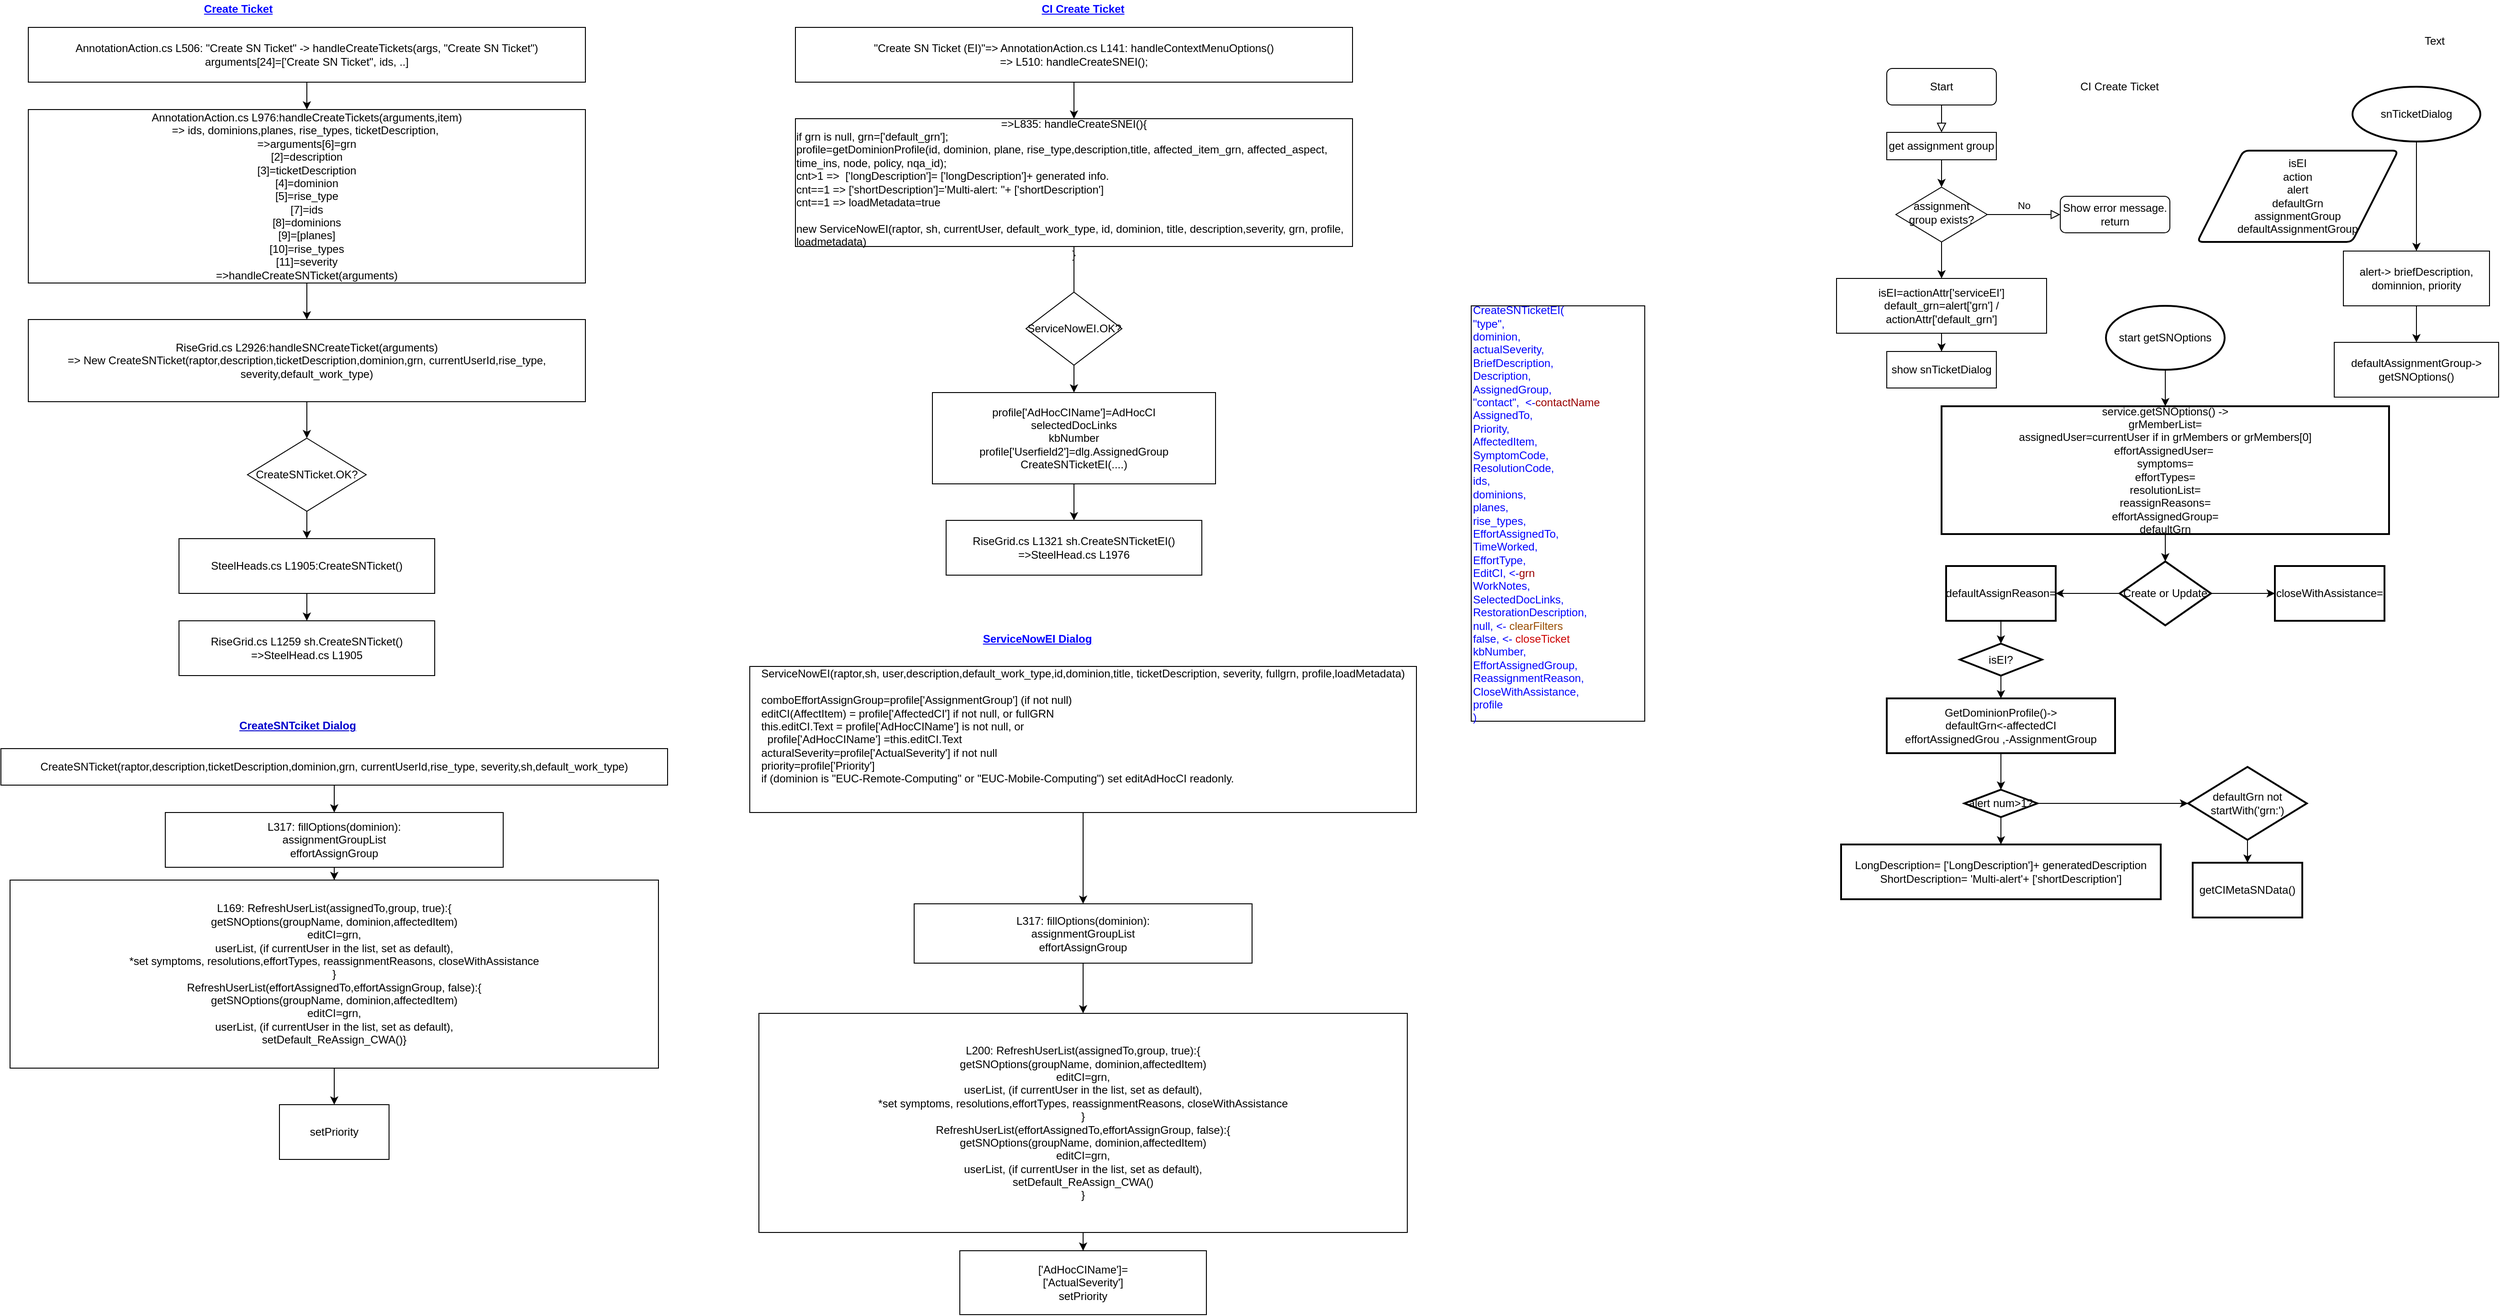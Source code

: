 <mxfile version="14.8.1" type="github">
  <diagram id="C5RBs43oDa-KdzZeNtuy" name="Page-1">
    <mxGraphModel dx="1422" dy="3108" grid="1" gridSize="10" guides="1" tooltips="1" connect="1" arrows="1" fold="1" page="1" pageScale="1" pageWidth="3300" pageHeight="2339" math="0" shadow="0">
      <root>
        <mxCell id="WIyWlLk6GJQsqaUBKTNV-0" />
        <mxCell id="WIyWlLk6GJQsqaUBKTNV-1" parent="WIyWlLk6GJQsqaUBKTNV-0" />
        <mxCell id="WIyWlLk6GJQsqaUBKTNV-2" value="" style="rounded=0;html=1;jettySize=auto;orthogonalLoop=1;fontSize=11;endArrow=block;endFill=0;endSize=8;strokeWidth=1;shadow=0;labelBackgroundColor=none;edgeStyle=orthogonalEdgeStyle;" parent="WIyWlLk6GJQsqaUBKTNV-1" source="WIyWlLk6GJQsqaUBKTNV-3" target="oyRmbotWn4kBTh1wDEj8-0" edge="1">
          <mxGeometry relative="1" as="geometry" />
        </mxCell>
        <mxCell id="WIyWlLk6GJQsqaUBKTNV-3" value="Start" style="rounded=1;whiteSpace=wrap;html=1;fontSize=12;glass=0;strokeWidth=1;shadow=0;" parent="WIyWlLk6GJQsqaUBKTNV-1" vertex="1">
          <mxGeometry x="2095" y="-2255" width="120" height="40" as="geometry" />
        </mxCell>
        <mxCell id="WIyWlLk6GJQsqaUBKTNV-5" value="No" style="edgeStyle=orthogonalEdgeStyle;rounded=0;html=1;jettySize=auto;orthogonalLoop=1;fontSize=11;endArrow=block;endFill=0;endSize=8;strokeWidth=1;shadow=0;labelBackgroundColor=none;" parent="WIyWlLk6GJQsqaUBKTNV-1" source="WIyWlLk6GJQsqaUBKTNV-6" target="WIyWlLk6GJQsqaUBKTNV-7" edge="1">
          <mxGeometry y="10" relative="1" as="geometry">
            <mxPoint as="offset" />
          </mxGeometry>
        </mxCell>
        <mxCell id="oyRmbotWn4kBTh1wDEj8-11" value="" style="edgeStyle=orthogonalEdgeStyle;rounded=0;orthogonalLoop=1;jettySize=auto;html=1;" parent="WIyWlLk6GJQsqaUBKTNV-1" source="WIyWlLk6GJQsqaUBKTNV-6" target="oyRmbotWn4kBTh1wDEj8-9" edge="1">
          <mxGeometry relative="1" as="geometry" />
        </mxCell>
        <mxCell id="WIyWlLk6GJQsqaUBKTNV-6" value="assignment group exists?" style="rhombus;whiteSpace=wrap;html=1;shadow=0;fontFamily=Helvetica;fontSize=12;align=center;strokeWidth=1;spacing=6;spacingTop=-4;" parent="WIyWlLk6GJQsqaUBKTNV-1" vertex="1">
          <mxGeometry x="2105" y="-2125" width="100" height="60" as="geometry" />
        </mxCell>
        <mxCell id="WIyWlLk6GJQsqaUBKTNV-7" value="Show error message.&lt;br&gt;return" style="rounded=1;whiteSpace=wrap;html=1;fontSize=12;glass=0;strokeWidth=1;shadow=0;" parent="WIyWlLk6GJQsqaUBKTNV-1" vertex="1">
          <mxGeometry x="2285" y="-2115" width="120" height="40" as="geometry" />
        </mxCell>
        <mxCell id="oyRmbotWn4kBTh1wDEj8-3" style="edgeStyle=orthogonalEdgeStyle;rounded=0;orthogonalLoop=1;jettySize=auto;html=1;exitX=0.5;exitY=1;exitDx=0;exitDy=0;" parent="WIyWlLk6GJQsqaUBKTNV-1" source="oyRmbotWn4kBTh1wDEj8-0" target="WIyWlLk6GJQsqaUBKTNV-6" edge="1">
          <mxGeometry relative="1" as="geometry" />
        </mxCell>
        <mxCell id="oyRmbotWn4kBTh1wDEj8-0" value="get assignment group" style="rounded=0;whiteSpace=wrap;html=1;" parent="WIyWlLk6GJQsqaUBKTNV-1" vertex="1">
          <mxGeometry x="2095" y="-2185" width="120" height="30" as="geometry" />
        </mxCell>
        <mxCell id="oyRmbotWn4kBTh1wDEj8-13" value="" style="edgeStyle=orthogonalEdgeStyle;rounded=0;orthogonalLoop=1;jettySize=auto;html=1;" parent="WIyWlLk6GJQsqaUBKTNV-1" source="oyRmbotWn4kBTh1wDEj8-9" target="oyRmbotWn4kBTh1wDEj8-12" edge="1">
          <mxGeometry relative="1" as="geometry" />
        </mxCell>
        <mxCell id="oyRmbotWn4kBTh1wDEj8-9" value="isEI=actionAttr[&#39;serviceEI&#39;]&lt;br&gt;default_grn=alert[&#39;grn&#39;] / actionAttr[&#39;default_grn&#39;]" style="rounded=0;whiteSpace=wrap;html=1;" parent="WIyWlLk6GJQsqaUBKTNV-1" vertex="1">
          <mxGeometry x="2040" y="-2025" width="230" height="60" as="geometry" />
        </mxCell>
        <mxCell id="oyRmbotWn4kBTh1wDEj8-12" value="show snTicketDialog" style="rounded=0;whiteSpace=wrap;html=1;" parent="WIyWlLk6GJQsqaUBKTNV-1" vertex="1">
          <mxGeometry x="2095" y="-1945" width="120" height="40" as="geometry" />
        </mxCell>
        <mxCell id="oyRmbotWn4kBTh1wDEj8-14" value="snTicketDialog" style="strokeWidth=2;html=1;shape=mxgraph.flowchart.start_1;whiteSpace=wrap;" parent="WIyWlLk6GJQsqaUBKTNV-1" vertex="1">
          <mxGeometry x="2605" y="-2235" width="140" height="60" as="geometry" />
        </mxCell>
        <mxCell id="oyRmbotWn4kBTh1wDEj8-15" value="&lt;span&gt;isEI&lt;/span&gt;&lt;br&gt;&lt;span&gt;action&lt;/span&gt;&lt;br&gt;&lt;span&gt;alert&lt;/span&gt;&lt;br&gt;&lt;span&gt;defaultGrn&lt;/span&gt;&lt;br&gt;&lt;span&gt;assignmentGroup&lt;/span&gt;&lt;br&gt;&lt;span&gt;defaultAssignmentGroup&lt;/span&gt;" style="shape=parallelogram;html=1;strokeWidth=2;perimeter=parallelogramPerimeter;whiteSpace=wrap;rounded=1;arcSize=12;size=0.23;" parent="WIyWlLk6GJQsqaUBKTNV-1" vertex="1">
          <mxGeometry x="2435" y="-2165" width="220" height="100" as="geometry" />
        </mxCell>
        <mxCell id="oyRmbotWn4kBTh1wDEj8-20" value="" style="edgeStyle=orthogonalEdgeStyle;rounded=0;orthogonalLoop=1;jettySize=auto;html=1;" parent="WIyWlLk6GJQsqaUBKTNV-1" source="oyRmbotWn4kBTh1wDEj8-17" target="oyRmbotWn4kBTh1wDEj8-19" edge="1">
          <mxGeometry relative="1" as="geometry" />
        </mxCell>
        <mxCell id="oyRmbotWn4kBTh1wDEj8-17" value="alert-&amp;gt; briefDescription, dominnion, priority" style="rounded=0;whiteSpace=wrap;html=1;" parent="WIyWlLk6GJQsqaUBKTNV-1" vertex="1">
          <mxGeometry x="2595" y="-2055" width="160" height="60" as="geometry" />
        </mxCell>
        <mxCell id="oyRmbotWn4kBTh1wDEj8-18" value="" style="endArrow=classic;html=1;entryX=0.5;entryY=0;entryDx=0;entryDy=0;" parent="WIyWlLk6GJQsqaUBKTNV-1" source="oyRmbotWn4kBTh1wDEj8-14" target="oyRmbotWn4kBTh1wDEj8-17" edge="1">
          <mxGeometry width="50" height="50" relative="1" as="geometry">
            <mxPoint x="2665" y="-2145" as="sourcePoint" />
            <mxPoint x="2715" y="-2195" as="targetPoint" />
          </mxGeometry>
        </mxCell>
        <mxCell id="oyRmbotWn4kBTh1wDEj8-19" value="defaultAssignmentGroup-&amp;gt;&lt;br&gt;getSNOptions()" style="rounded=0;whiteSpace=wrap;html=1;" parent="WIyWlLk6GJQsqaUBKTNV-1" vertex="1">
          <mxGeometry x="2585" y="-1955" width="180" height="60" as="geometry" />
        </mxCell>
        <mxCell id="oyRmbotWn4kBTh1wDEj8-23" value="" style="edgeStyle=orthogonalEdgeStyle;rounded=0;orthogonalLoop=1;jettySize=auto;html=1;" parent="WIyWlLk6GJQsqaUBKTNV-1" source="oyRmbotWn4kBTh1wDEj8-21" target="oyRmbotWn4kBTh1wDEj8-22" edge="1">
          <mxGeometry relative="1" as="geometry" />
        </mxCell>
        <mxCell id="oyRmbotWn4kBTh1wDEj8-21" value="start getSNOptions" style="strokeWidth=2;html=1;shape=mxgraph.flowchart.start_1;whiteSpace=wrap;" parent="WIyWlLk6GJQsqaUBKTNV-1" vertex="1">
          <mxGeometry x="2335" y="-1995" width="130" height="70" as="geometry" />
        </mxCell>
        <mxCell id="oyRmbotWn4kBTh1wDEj8-28" value="" style="edgeStyle=orthogonalEdgeStyle;rounded=0;orthogonalLoop=1;jettySize=auto;html=1;" parent="WIyWlLk6GJQsqaUBKTNV-1" source="oyRmbotWn4kBTh1wDEj8-22" target="oyRmbotWn4kBTh1wDEj8-26" edge="1">
          <mxGeometry relative="1" as="geometry" />
        </mxCell>
        <mxCell id="oyRmbotWn4kBTh1wDEj8-22" value="service.getSNOptions() -&amp;gt;&lt;br&gt;grMemberList=&lt;br&gt;assignedUser=currentUser if in grMembers or grMembers[0]&lt;br&gt;effortAssignedUser=&amp;nbsp;&lt;br&gt;symptoms=&lt;br&gt;effortTypes=&lt;br&gt;resolutionList=&lt;br&gt;reassignReasons=&lt;br&gt;effortAssignedGroup=&lt;br&gt;defaultGrn" style="whiteSpace=wrap;html=1;strokeWidth=2;" parent="WIyWlLk6GJQsqaUBKTNV-1" vertex="1">
          <mxGeometry x="2155" y="-1885" width="490" height="140" as="geometry" />
        </mxCell>
        <mxCell id="oyRmbotWn4kBTh1wDEj8-30" value="" style="edgeStyle=orthogonalEdgeStyle;rounded=0;orthogonalLoop=1;jettySize=auto;html=1;" parent="WIyWlLk6GJQsqaUBKTNV-1" source="oyRmbotWn4kBTh1wDEj8-26" target="oyRmbotWn4kBTh1wDEj8-29" edge="1">
          <mxGeometry relative="1" as="geometry" />
        </mxCell>
        <mxCell id="oyRmbotWn4kBTh1wDEj8-32" value="" style="edgeStyle=orthogonalEdgeStyle;rounded=0;orthogonalLoop=1;jettySize=auto;html=1;" parent="WIyWlLk6GJQsqaUBKTNV-1" source="oyRmbotWn4kBTh1wDEj8-26" target="oyRmbotWn4kBTh1wDEj8-31" edge="1">
          <mxGeometry relative="1" as="geometry" />
        </mxCell>
        <mxCell id="oyRmbotWn4kBTh1wDEj8-26" value="Create or Update" style="strokeWidth=2;html=1;shape=mxgraph.flowchart.decision;whiteSpace=wrap;" parent="WIyWlLk6GJQsqaUBKTNV-1" vertex="1">
          <mxGeometry x="2350" y="-1715" width="100" height="70" as="geometry" />
        </mxCell>
        <mxCell id="oyRmbotWn4kBTh1wDEj8-34" value="" style="edgeStyle=orthogonalEdgeStyle;rounded=0;orthogonalLoop=1;jettySize=auto;html=1;" parent="WIyWlLk6GJQsqaUBKTNV-1" source="oyRmbotWn4kBTh1wDEj8-29" target="oyRmbotWn4kBTh1wDEj8-33" edge="1">
          <mxGeometry relative="1" as="geometry" />
        </mxCell>
        <mxCell id="oyRmbotWn4kBTh1wDEj8-29" value="defaultAssignReason=" style="whiteSpace=wrap;html=1;strokeWidth=2;" parent="WIyWlLk6GJQsqaUBKTNV-1" vertex="1">
          <mxGeometry x="2160" y="-1710" width="120" height="60" as="geometry" />
        </mxCell>
        <mxCell id="oyRmbotWn4kBTh1wDEj8-31" value="closeWithAssistance=" style="whiteSpace=wrap;html=1;strokeWidth=2;" parent="WIyWlLk6GJQsqaUBKTNV-1" vertex="1">
          <mxGeometry x="2520" y="-1710" width="120" height="60" as="geometry" />
        </mxCell>
        <mxCell id="oyRmbotWn4kBTh1wDEj8-36" value="" style="edgeStyle=orthogonalEdgeStyle;rounded=0;orthogonalLoop=1;jettySize=auto;html=1;" parent="WIyWlLk6GJQsqaUBKTNV-1" source="oyRmbotWn4kBTh1wDEj8-33" target="oyRmbotWn4kBTh1wDEj8-35" edge="1">
          <mxGeometry relative="1" as="geometry" />
        </mxCell>
        <mxCell id="oyRmbotWn4kBTh1wDEj8-33" value="isEI?" style="rhombus;whiteSpace=wrap;html=1;strokeWidth=2;" parent="WIyWlLk6GJQsqaUBKTNV-1" vertex="1">
          <mxGeometry x="2175" y="-1625" width="90" height="35" as="geometry" />
        </mxCell>
        <mxCell id="oyRmbotWn4kBTh1wDEj8-38" value="" style="edgeStyle=orthogonalEdgeStyle;rounded=0;orthogonalLoop=1;jettySize=auto;html=1;" parent="WIyWlLk6GJQsqaUBKTNV-1" source="oyRmbotWn4kBTh1wDEj8-35" target="oyRmbotWn4kBTh1wDEj8-37" edge="1">
          <mxGeometry relative="1" as="geometry" />
        </mxCell>
        <mxCell id="oyRmbotWn4kBTh1wDEj8-35" value="GetDominionProfile()-&amp;gt;&lt;br&gt;defaultGrn&amp;lt;-affectedCI&lt;br&gt;effortAssignedGrou ,-AssignmentGroup&lt;br&gt;" style="whiteSpace=wrap;html=1;strokeWidth=2;" parent="WIyWlLk6GJQsqaUBKTNV-1" vertex="1">
          <mxGeometry x="2095" y="-1565" width="250" height="60" as="geometry" />
        </mxCell>
        <mxCell id="oyRmbotWn4kBTh1wDEj8-40" value="" style="edgeStyle=orthogonalEdgeStyle;rounded=0;orthogonalLoop=1;jettySize=auto;html=1;" parent="WIyWlLk6GJQsqaUBKTNV-1" source="oyRmbotWn4kBTh1wDEj8-37" target="oyRmbotWn4kBTh1wDEj8-39" edge="1">
          <mxGeometry relative="1" as="geometry" />
        </mxCell>
        <mxCell id="oyRmbotWn4kBTh1wDEj8-44" value="" style="edgeStyle=orthogonalEdgeStyle;rounded=0;orthogonalLoop=1;jettySize=auto;html=1;" parent="WIyWlLk6GJQsqaUBKTNV-1" source="oyRmbotWn4kBTh1wDEj8-37" target="oyRmbotWn4kBTh1wDEj8-43" edge="1">
          <mxGeometry relative="1" as="geometry" />
        </mxCell>
        <mxCell id="oyRmbotWn4kBTh1wDEj8-37" value="alert num&amp;gt;1?" style="rhombus;whiteSpace=wrap;html=1;strokeWidth=2;" parent="WIyWlLk6GJQsqaUBKTNV-1" vertex="1">
          <mxGeometry x="2180" y="-1465" width="80" height="30" as="geometry" />
        </mxCell>
        <mxCell id="oyRmbotWn4kBTh1wDEj8-39" value="LongDescription= [&#39;LongDescription&#39;]+ generatedDescription&lt;br&gt;ShortDescription= &#39;Multi-alert&#39;+ [&#39;shortDescription&#39;]" style="whiteSpace=wrap;html=1;strokeWidth=2;" parent="WIyWlLk6GJQsqaUBKTNV-1" vertex="1">
          <mxGeometry x="2045" y="-1405" width="350" height="60" as="geometry" />
        </mxCell>
        <mxCell id="oyRmbotWn4kBTh1wDEj8-46" value="" style="edgeStyle=orthogonalEdgeStyle;rounded=0;orthogonalLoop=1;jettySize=auto;html=1;" parent="WIyWlLk6GJQsqaUBKTNV-1" source="oyRmbotWn4kBTh1wDEj8-43" target="oyRmbotWn4kBTh1wDEj8-45" edge="1">
          <mxGeometry relative="1" as="geometry" />
        </mxCell>
        <mxCell id="oyRmbotWn4kBTh1wDEj8-43" value="defaultGrn not startWith(&#39;grn:&#39;)" style="rhombus;whiteSpace=wrap;html=1;strokeWidth=2;" parent="WIyWlLk6GJQsqaUBKTNV-1" vertex="1">
          <mxGeometry x="2425" y="-1490" width="130" height="80" as="geometry" />
        </mxCell>
        <mxCell id="oyRmbotWn4kBTh1wDEj8-45" value="getCIMetaSNData()" style="whiteSpace=wrap;html=1;strokeWidth=2;" parent="WIyWlLk6GJQsqaUBKTNV-1" vertex="1">
          <mxGeometry x="2430" y="-1385" width="120" height="60" as="geometry" />
        </mxCell>
        <mxCell id="3x9BZErU-FMyBv7qmrPY-0" value="Text" style="text;html=1;strokeColor=none;fillColor=none;align=center;verticalAlign=middle;whiteSpace=wrap;rounded=0;" parent="WIyWlLk6GJQsqaUBKTNV-1" vertex="1">
          <mxGeometry x="2675" y="-2295" width="40" height="20" as="geometry" />
        </mxCell>
        <mxCell id="3x9BZErU-FMyBv7qmrPY-1" value="CI Create Ticket" style="text;html=1;strokeColor=none;fillColor=none;align=center;verticalAlign=middle;whiteSpace=wrap;rounded=0;" parent="WIyWlLk6GJQsqaUBKTNV-1" vertex="1">
          <mxGeometry x="2305" y="-2245" width="90" height="20" as="geometry" />
        </mxCell>
        <mxCell id="3x9BZErU-FMyBv7qmrPY-2" value="Create Ticket" style="text;html=1;strokeColor=none;fillColor=none;align=center;verticalAlign=middle;whiteSpace=wrap;rounded=0;fontStyle=5;fontColor=#0000FF;" parent="WIyWlLk6GJQsqaUBKTNV-1" vertex="1">
          <mxGeometry x="250" y="-2330" width="80" height="20" as="geometry" />
        </mxCell>
        <mxCell id="3x9BZErU-FMyBv7qmrPY-5" value="" style="edgeStyle=orthogonalEdgeStyle;rounded=0;orthogonalLoop=1;jettySize=auto;html=1;" parent="WIyWlLk6GJQsqaUBKTNV-1" source="3x9BZErU-FMyBv7qmrPY-3" target="3x9BZErU-FMyBv7qmrPY-4" edge="1">
          <mxGeometry relative="1" as="geometry" />
        </mxCell>
        <mxCell id="3x9BZErU-FMyBv7qmrPY-3" value="AnnotationAction.cs L506: &quot;Create SN Ticket&quot; -&amp;gt; handleCreateTickets(args, &quot;Create SN Ticket&quot;)&lt;br&gt;arguments[24]=[&#39;Create SN Ticket&quot;, ids, ..]" style="rounded=0;whiteSpace=wrap;html=1;" parent="WIyWlLk6GJQsqaUBKTNV-1" vertex="1">
          <mxGeometry x="60" y="-2300" width="610" height="60" as="geometry" />
        </mxCell>
        <mxCell id="3x9BZErU-FMyBv7qmrPY-7" value="" style="edgeStyle=orthogonalEdgeStyle;rounded=0;orthogonalLoop=1;jettySize=auto;html=1;" parent="WIyWlLk6GJQsqaUBKTNV-1" source="3x9BZErU-FMyBv7qmrPY-4" target="3x9BZErU-FMyBv7qmrPY-6" edge="1">
          <mxGeometry relative="1" as="geometry" />
        </mxCell>
        <mxCell id="3x9BZErU-FMyBv7qmrPY-4" value="&lt;span&gt;AnnotationAction.cs L976:handleCreateTickets(&lt;/span&gt;arguments&lt;span&gt;,item)&lt;br&gt;=&amp;gt; ids, dominions,planes, rise_types, ticketDescription,&amp;nbsp;&lt;br&gt;=&amp;gt;arguments[6]=grn&lt;br&gt;[2]=description&lt;br&gt;[3]=ticketDescription&lt;br&gt;[4]=dominion&lt;br&gt;[5]=rise_type&lt;br&gt;[7]=ids&lt;br&gt;[8]=dominions&lt;br&gt;[9]=[planes]&lt;br&gt;[10]=rise_types&lt;br&gt;[11]=severity&lt;br&gt;=&amp;gt;handleCreateSNTicket(arguments)&lt;br&gt;&lt;/span&gt;" style="whiteSpace=wrap;html=1;rounded=0;" parent="WIyWlLk6GJQsqaUBKTNV-1" vertex="1">
          <mxGeometry x="60" y="-2210" width="610" height="190" as="geometry" />
        </mxCell>
        <mxCell id="3x9BZErU-FMyBv7qmrPY-9" value="" style="edgeStyle=orthogonalEdgeStyle;rounded=0;orthogonalLoop=1;jettySize=auto;html=1;" parent="WIyWlLk6GJQsqaUBKTNV-1" source="3x9BZErU-FMyBv7qmrPY-6" target="3x9BZErU-FMyBv7qmrPY-8" edge="1">
          <mxGeometry relative="1" as="geometry" />
        </mxCell>
        <mxCell id="3x9BZErU-FMyBv7qmrPY-6" value="&lt;span&gt;RiseGrid.cs L2926:handleSNCreateTicket(&lt;/span&gt;arguments&lt;span&gt;)&lt;br&gt;=&amp;gt; New CreateSNTicket(raptor,description,ticketDescription,dominion,grn, currentUserId,rise_type, severity,default_work_type)&lt;br&gt;&lt;/span&gt;" style="whiteSpace=wrap;html=1;rounded=0;" parent="WIyWlLk6GJQsqaUBKTNV-1" vertex="1">
          <mxGeometry x="60" y="-1980" width="610" height="90" as="geometry" />
        </mxCell>
        <mxCell id="3x9BZErU-FMyBv7qmrPY-11" value="" style="edgeStyle=orthogonalEdgeStyle;rounded=0;orthogonalLoop=1;jettySize=auto;html=1;" parent="WIyWlLk6GJQsqaUBKTNV-1" source="3x9BZErU-FMyBv7qmrPY-8" target="3x9BZErU-FMyBv7qmrPY-10" edge="1">
          <mxGeometry relative="1" as="geometry" />
        </mxCell>
        <mxCell id="3x9BZErU-FMyBv7qmrPY-8" value="CreateSNTicket.OK?" style="rhombus;whiteSpace=wrap;html=1;rounded=0;" parent="WIyWlLk6GJQsqaUBKTNV-1" vertex="1">
          <mxGeometry x="300" y="-1850" width="130" height="80" as="geometry" />
        </mxCell>
        <mxCell id="g5xgK9qxtkk_Hm0rpAI6-1" value="" style="edgeStyle=orthogonalEdgeStyle;rounded=0;orthogonalLoop=1;jettySize=auto;html=1;" parent="WIyWlLk6GJQsqaUBKTNV-1" source="3x9BZErU-FMyBv7qmrPY-10" target="g5xgK9qxtkk_Hm0rpAI6-0" edge="1">
          <mxGeometry relative="1" as="geometry" />
        </mxCell>
        <mxCell id="3x9BZErU-FMyBv7qmrPY-10" value="SteelHeads.cs L1905:CreateSNTicket()" style="whiteSpace=wrap;html=1;rounded=0;" parent="WIyWlLk6GJQsqaUBKTNV-1" vertex="1">
          <mxGeometry x="225" y="-1740" width="280" height="60" as="geometry" />
        </mxCell>
        <mxCell id="3x9BZErU-FMyBv7qmrPY-14" value="CreateSNTciket Dialog" style="text;html=1;strokeColor=none;fillColor=none;align=center;verticalAlign=middle;whiteSpace=wrap;rounded=0;fontStyle=5;fontColor=#0000CC;" parent="WIyWlLk6GJQsqaUBKTNV-1" vertex="1">
          <mxGeometry x="260" y="-1550" width="190" height="30" as="geometry" />
        </mxCell>
        <mxCell id="3x9BZErU-FMyBv7qmrPY-17" value="" style="edgeStyle=orthogonalEdgeStyle;rounded=0;orthogonalLoop=1;jettySize=auto;html=1;" parent="WIyWlLk6GJQsqaUBKTNV-1" source="3x9BZErU-FMyBv7qmrPY-15" target="3x9BZErU-FMyBv7qmrPY-16" edge="1">
          <mxGeometry relative="1" as="geometry" />
        </mxCell>
        <mxCell id="3x9BZErU-FMyBv7qmrPY-15" value="&lt;span&gt;CreateSNTicket(raptor,description,ticketDescription,dominion,grn, currentUserId,rise_type, severity,sh,default_work_type)&lt;/span&gt;" style="rounded=0;whiteSpace=wrap;html=1;" parent="WIyWlLk6GJQsqaUBKTNV-1" vertex="1">
          <mxGeometry x="30" y="-1510" width="730" height="40" as="geometry" />
        </mxCell>
        <mxCell id="3x9BZErU-FMyBv7qmrPY-19" value="" style="edgeStyle=orthogonalEdgeStyle;rounded=0;orthogonalLoop=1;jettySize=auto;html=1;" parent="WIyWlLk6GJQsqaUBKTNV-1" source="3x9BZErU-FMyBv7qmrPY-16" target="3x9BZErU-FMyBv7qmrPY-18" edge="1">
          <mxGeometry relative="1" as="geometry" />
        </mxCell>
        <mxCell id="3x9BZErU-FMyBv7qmrPY-16" value="L317: fillOptions(dominion):&lt;br&gt;assignmentGroupList&lt;br&gt;effortAssignGroup" style="whiteSpace=wrap;html=1;rounded=0;" parent="WIyWlLk6GJQsqaUBKTNV-1" vertex="1">
          <mxGeometry x="210" y="-1440" width="370" height="60" as="geometry" />
        </mxCell>
        <mxCell id="3x9BZErU-FMyBv7qmrPY-21" value="" style="edgeStyle=orthogonalEdgeStyle;rounded=0;orthogonalLoop=1;jettySize=auto;html=1;" parent="WIyWlLk6GJQsqaUBKTNV-1" source="3x9BZErU-FMyBv7qmrPY-18" target="3x9BZErU-FMyBv7qmrPY-20" edge="1">
          <mxGeometry relative="1" as="geometry" />
        </mxCell>
        <mxCell id="3x9BZErU-FMyBv7qmrPY-18" value="L169: RefreshUserList(assignedTo,group, true):{&lt;br&gt;getSNOptions(groupName, dominion,affectedItem)&lt;br&gt;editCI=grn,&lt;br&gt;userList, (if currentUser in the list, set as default),&lt;br&gt;*set symptoms, resolutions,effortTypes, reassignmentReasons, closeWithAssistance&lt;br&gt;}&lt;br&gt;RefreshUserList(effortAssignedTo,effortAssignGroup, false):{&lt;br&gt;getSNOptions(groupName, dominion,affectedItem)&lt;br&gt;editCI=grn,&lt;br&gt;userList, (if currentUser in the list, set as default),&lt;br&gt;setDefault_ReAssign_CWA()}" style="whiteSpace=wrap;html=1;rounded=0;" parent="WIyWlLk6GJQsqaUBKTNV-1" vertex="1">
          <mxGeometry x="40" y="-1366" width="710" height="206" as="geometry" />
        </mxCell>
        <mxCell id="3x9BZErU-FMyBv7qmrPY-20" value="setPriority" style="whiteSpace=wrap;html=1;rounded=0;" parent="WIyWlLk6GJQsqaUBKTNV-1" vertex="1">
          <mxGeometry x="335" y="-1120" width="120" height="60" as="geometry" />
        </mxCell>
        <mxCell id="3x9BZErU-FMyBv7qmrPY-22" value="CI Create Ticket" style="text;html=1;strokeColor=none;fillColor=none;align=center;verticalAlign=middle;whiteSpace=wrap;rounded=0;fontStyle=5;fontColor=#0000FF;" parent="WIyWlLk6GJQsqaUBKTNV-1" vertex="1">
          <mxGeometry x="1120" y="-2330" width="190" height="20" as="geometry" />
        </mxCell>
        <mxCell id="3x9BZErU-FMyBv7qmrPY-25" value="" style="edgeStyle=orthogonalEdgeStyle;rounded=0;orthogonalLoop=1;jettySize=auto;html=1;" parent="WIyWlLk6GJQsqaUBKTNV-1" source="3x9BZErU-FMyBv7qmrPY-23" target="3x9BZErU-FMyBv7qmrPY-24" edge="1">
          <mxGeometry relative="1" as="geometry" />
        </mxCell>
        <mxCell id="3x9BZErU-FMyBv7qmrPY-23" value="&quot;Create SN Ticket (EI)&quot;=&amp;gt; AnnotationAction.cs L141: handleContextMenuOptions()&lt;br&gt;=&amp;gt; L510: handleCreateSNEI();&lt;br&gt;" style="rounded=0;whiteSpace=wrap;html=1;" parent="WIyWlLk6GJQsqaUBKTNV-1" vertex="1">
          <mxGeometry x="900" y="-2300" width="610" height="60" as="geometry" />
        </mxCell>
        <mxCell id="3x9BZErU-FMyBv7qmrPY-27" value="" style="edgeStyle=orthogonalEdgeStyle;rounded=0;orthogonalLoop=1;jettySize=auto;html=1;" parent="WIyWlLk6GJQsqaUBKTNV-1" source="3x9BZErU-FMyBv7qmrPY-24" edge="1">
          <mxGeometry relative="1" as="geometry">
            <mxPoint x="1205" y="-1940" as="targetPoint" />
          </mxGeometry>
        </mxCell>
        <mxCell id="3x9BZErU-FMyBv7qmrPY-24" value="&lt;br&gt;&lt;div&gt;&lt;span&gt;=&amp;gt;L835: handleCreateSNEI(){&lt;/span&gt;&lt;/div&gt;&lt;div style=&quot;text-align: left&quot;&gt;&lt;span&gt;if grn is null, grn=[&#39;default_grn&#39;];&lt;/span&gt;&lt;/div&gt;&lt;div style=&quot;text-align: left&quot;&gt;&lt;span&gt;profile=getDominionProfile(id, dominion, plane, rise_type,description,title, affected_item_grn, affected_aspect, time_ins, node, policy, nqa_id);&lt;/span&gt;&lt;/div&gt;&lt;div style=&quot;text-align: left&quot;&gt;&lt;span&gt;cnt&amp;gt;1 =&amp;gt;&amp;nbsp; [&#39;longDescription&#39;]= [&#39;longDescription&#39;]+ generated info.&lt;/span&gt;&lt;/div&gt;&lt;div style=&quot;text-align: left&quot;&gt;&lt;span&gt;cnt==1 =&amp;gt; [&#39;shortDescription&#39;]=&#39;Multi-alert: &quot;+ [&#39;shortDescription&#39;]&lt;/span&gt;&lt;/div&gt;&lt;div style=&quot;text-align: left&quot;&gt;&lt;span&gt;cnt==1 =&amp;gt; loadMetadata=true&lt;/span&gt;&lt;/div&gt;&lt;div style=&quot;text-align: left&quot;&gt;&lt;br&gt;&lt;/div&gt;&lt;div style=&quot;text-align: left&quot;&gt;&lt;span&gt;new ServiceNowEI(raptor, sh, currentUser, default_work_type, id, dominion, title, description,severity, grn, profile, loadmetadata)&lt;/span&gt;&lt;/div&gt;}" style="rounded=0;whiteSpace=wrap;html=1;" parent="WIyWlLk6GJQsqaUBKTNV-1" vertex="1">
          <mxGeometry x="900" y="-2200" width="610" height="140" as="geometry" />
        </mxCell>
        <mxCell id="3x9BZErU-FMyBv7qmrPY-30" value="" style="edgeStyle=orthogonalEdgeStyle;rounded=0;orthogonalLoop=1;jettySize=auto;html=1;" parent="WIyWlLk6GJQsqaUBKTNV-1" source="3x9BZErU-FMyBv7qmrPY-28" target="3x9BZErU-FMyBv7qmrPY-29" edge="1">
          <mxGeometry relative="1" as="geometry" />
        </mxCell>
        <mxCell id="3x9BZErU-FMyBv7qmrPY-28" value="ServiceNowEI.OK?" style="rhombus;whiteSpace=wrap;html=1;" parent="WIyWlLk6GJQsqaUBKTNV-1" vertex="1">
          <mxGeometry x="1152.5" y="-2010" width="105" height="80" as="geometry" />
        </mxCell>
        <mxCell id="g5xgK9qxtkk_Hm0rpAI6-3" value="" style="edgeStyle=orthogonalEdgeStyle;rounded=0;orthogonalLoop=1;jettySize=auto;html=1;" parent="WIyWlLk6GJQsqaUBKTNV-1" source="3x9BZErU-FMyBv7qmrPY-29" target="g5xgK9qxtkk_Hm0rpAI6-2" edge="1">
          <mxGeometry relative="1" as="geometry" />
        </mxCell>
        <mxCell id="3x9BZErU-FMyBv7qmrPY-29" value="profile[&#39;AdHocCIName&#39;]=AdHocCI&lt;br&gt;selectedDocLinks&lt;br&gt;kbNumber&lt;br&gt;profile[&#39;Userfield2&#39;]=dlg.AssignedGroup&lt;br&gt;CreateSNTicketEI(....)" style="whiteSpace=wrap;html=1;" parent="WIyWlLk6GJQsqaUBKTNV-1" vertex="1">
          <mxGeometry x="1050" y="-1900" width="310" height="100" as="geometry" />
        </mxCell>
        <mxCell id="3x9BZErU-FMyBv7qmrPY-31" value="ServiceNowEI Dialog" style="text;html=1;strokeColor=none;fillColor=none;align=center;verticalAlign=middle;whiteSpace=wrap;rounded=0;fontStyle=5;fontColor=#0000FF;" parent="WIyWlLk6GJQsqaUBKTNV-1" vertex="1">
          <mxGeometry x="1090" y="-1640" width="150" height="20" as="geometry" />
        </mxCell>
        <mxCell id="3x9BZErU-FMyBv7qmrPY-34" value="" style="edgeStyle=orthogonalEdgeStyle;rounded=0;orthogonalLoop=1;jettySize=auto;html=1;" parent="WIyWlLk6GJQsqaUBKTNV-1" source="3x9BZErU-FMyBv7qmrPY-32" target="3x9BZErU-FMyBv7qmrPY-37" edge="1">
          <mxGeometry relative="1" as="geometry">
            <mxPoint x="1215" y="-1470" as="targetPoint" />
          </mxGeometry>
        </mxCell>
        <mxCell id="3x9BZErU-FMyBv7qmrPY-32" value="&lt;span&gt;ServiceNowEI(raptor,sh, user,description,&lt;/span&gt;default_work_type&lt;span&gt;,id,dominion,title, ticketDescription, severity, fullgrn, profile,loadMetadata)&lt;br&gt;&lt;div style=&quot;text-align: left&quot;&gt;&lt;br&gt;&lt;/div&gt;&lt;div style=&quot;text-align: left&quot;&gt;comboEffortAssignGroup=profile[&#39;AssignmentGroup&#39;] (if not null)&lt;/div&gt;&lt;div style=&quot;text-align: left&quot;&gt;editCI(AffectItem) = profile[&#39;AffectedCI&#39;] if not null, or fullGRN&lt;/div&gt;&lt;/span&gt;&lt;div style=&quot;text-align: left&quot;&gt;this.editCI.Text =&lt;span&gt;&amp;nbsp;profile[&#39;AdHocCIName&#39;] is not null, or&amp;nbsp;&lt;/span&gt;&lt;/div&gt;&lt;div style=&quot;text-align: left&quot;&gt;&lt;/div&gt;&lt;span&gt;&lt;div style=&quot;text-align: left&quot;&gt;&lt;span&gt;&lt;span style=&quot;white-space: pre&quot;&gt;	&lt;/span&gt;&amp;nbsp;profile[&#39;AdHocCIName&#39;] =&lt;/span&gt;&lt;span style=&quot;text-align: left&quot;&gt;this.editCI.Text&lt;/span&gt;&lt;/div&gt;&lt;div style=&quot;text-align: left&quot;&gt;acturalSeverity=profile[&#39;ActualSeverity&#39;] if not null&lt;/div&gt;&lt;div style=&quot;text-align: left&quot;&gt;priority=profile[&#39;Priority&#39;]&lt;/div&gt;&lt;div style=&quot;text-align: left&quot;&gt;if (dominion is &quot;EUC-Remote-Computing&quot; or &quot;EUC-Mobile-Computing&quot;) set editAdHocCI readonly.&lt;/div&gt;&lt;/span&gt;&lt;span&gt;&lt;div style=&quot;text-align: left&quot;&gt;&lt;br&gt;&lt;/div&gt;&lt;div style=&quot;text-align: left&quot;&gt;&lt;br&gt;&lt;/div&gt;&lt;/span&gt;" style="rounded=0;whiteSpace=wrap;html=1;" parent="WIyWlLk6GJQsqaUBKTNV-1" vertex="1">
          <mxGeometry x="850" y="-1600" width="730" height="160" as="geometry" />
        </mxCell>
        <mxCell id="3x9BZErU-FMyBv7qmrPY-36" value="" style="edgeStyle=orthogonalEdgeStyle;rounded=0;orthogonalLoop=1;jettySize=auto;html=1;" parent="WIyWlLk6GJQsqaUBKTNV-1" source="3x9BZErU-FMyBv7qmrPY-33" target="3x9BZErU-FMyBv7qmrPY-35" edge="1">
          <mxGeometry relative="1" as="geometry" />
        </mxCell>
        <mxCell id="3x9BZErU-FMyBv7qmrPY-33" value="&lt;span&gt;L200: RefreshUserList(assignedTo,group, true):{&lt;/span&gt;&lt;br&gt;&lt;span&gt;getSNOptions(groupName, dominion,affectedItem)&lt;/span&gt;&lt;br&gt;&lt;span&gt;editCI=grn,&lt;/span&gt;&lt;br&gt;&lt;span&gt;userList, (if currentUser in the list, set as default),&lt;/span&gt;&lt;br&gt;&lt;span&gt;*set symptoms, resolutions,effortTypes, reassignmentReasons, closeWithAssistance&lt;/span&gt;&lt;br&gt;&lt;span&gt;}&lt;/span&gt;&lt;br&gt;&lt;span&gt;RefreshUserList(effortAssignedTo,effortAssignGroup, false):{&lt;/span&gt;&lt;br&gt;&lt;span&gt;getSNOptions(groupName, dominion,affectedItem)&lt;/span&gt;&lt;br&gt;&lt;span&gt;editCI=grn,&lt;/span&gt;&lt;br&gt;&lt;span&gt;userList, (if currentUser in the list, set as default),&lt;br&gt;&lt;/span&gt;setDefault_ReAssign_CWA()&lt;br&gt;&lt;span&gt;}&lt;/span&gt;" style="whiteSpace=wrap;html=1;rounded=0;" parent="WIyWlLk6GJQsqaUBKTNV-1" vertex="1">
          <mxGeometry x="860" y="-1220" width="710" height="240" as="geometry" />
        </mxCell>
        <mxCell id="3x9BZErU-FMyBv7qmrPY-35" value="[&#39;AdHocCIName&#39;]=&lt;br&gt;[&#39;ActualSeverity&#39;]&lt;br&gt;setPriority" style="whiteSpace=wrap;html=1;rounded=0;" parent="WIyWlLk6GJQsqaUBKTNV-1" vertex="1">
          <mxGeometry x="1080" y="-960" width="270" height="70" as="geometry" />
        </mxCell>
        <mxCell id="3x9BZErU-FMyBv7qmrPY-38" value="" style="edgeStyle=orthogonalEdgeStyle;rounded=0;orthogonalLoop=1;jettySize=auto;html=1;" parent="WIyWlLk6GJQsqaUBKTNV-1" source="3x9BZErU-FMyBv7qmrPY-37" target="3x9BZErU-FMyBv7qmrPY-33" edge="1">
          <mxGeometry relative="1" as="geometry" />
        </mxCell>
        <mxCell id="3x9BZErU-FMyBv7qmrPY-37" value="L317: fillOptions(dominion):&lt;br&gt;assignmentGroupList&lt;br&gt;effortAssignGroup" style="whiteSpace=wrap;html=1;rounded=0;" parent="WIyWlLk6GJQsqaUBKTNV-1" vertex="1">
          <mxGeometry x="1030" y="-1340" width="370" height="65" as="geometry" />
        </mxCell>
        <mxCell id="g5xgK9qxtkk_Hm0rpAI6-0" value="RiseGrid.cs L1259 sh.CreateSNTicket()&lt;br&gt;=&amp;gt;SteelHead.cs L1905" style="whiteSpace=wrap;html=1;rounded=0;" parent="WIyWlLk6GJQsqaUBKTNV-1" vertex="1">
          <mxGeometry x="225" y="-1650" width="280" height="60" as="geometry" />
        </mxCell>
        <mxCell id="g5xgK9qxtkk_Hm0rpAI6-2" value="RiseGrid.cs L1321 sh.CreateSNTicketEI()&lt;br&gt;=&amp;gt;SteelHead.cs L1976" style="whiteSpace=wrap;html=1;rounded=0;" parent="WIyWlLk6GJQsqaUBKTNV-1" vertex="1">
          <mxGeometry x="1065" y="-1760" width="280" height="60" as="geometry" />
        </mxCell>
        <mxCell id="ANadIPRpGW0OdqHkefdz-0" value="CreateSNTicketEI(&lt;br&gt;&lt;div&gt;&lt;span&gt;&quot;type&quot;,&lt;/span&gt;&lt;/div&gt;&lt;div&gt;&lt;span&gt;dominion,&lt;/span&gt;&lt;/div&gt;&lt;div&gt;&lt;span&gt;actualSeverity,&lt;/span&gt;&lt;/div&gt;&lt;div&gt;&lt;span&gt;BriefDescription,&lt;/span&gt;&lt;/div&gt;&lt;div&gt;&lt;span&gt;Description,&lt;/span&gt;&lt;/div&gt;&lt;div&gt;&lt;span&gt;AssignedGroup,&lt;/span&gt;&lt;/div&gt;&lt;div&gt;&quot;contact&quot;,&amp;nbsp; &amp;lt;-&lt;font color=&quot;#990000&quot;&gt;contactName&lt;/font&gt;&lt;/div&gt;&lt;div&gt;&lt;span&gt;AssignedTo,&lt;/span&gt;&lt;/div&gt;&lt;div&gt;&lt;span&gt;Priority,&lt;/span&gt;&lt;/div&gt;&lt;div&gt;&lt;span&gt;AffectedItem,&lt;/span&gt;&lt;/div&gt;&lt;div&gt;&lt;span&gt;SymptomCode,&lt;/span&gt;&lt;/div&gt;&lt;div&gt;ResolutionCode,&lt;/div&gt;&lt;div&gt;ids,&lt;/div&gt;&lt;div&gt;dominions,&lt;/div&gt;&lt;div&gt;planes,&lt;/div&gt;&lt;div&gt;rise_types,&lt;/div&gt;&lt;div&gt;EffortAssignedTo,&lt;/div&gt;&lt;div&gt;TimeWorked,&lt;/div&gt;&lt;div&gt;EffortType,&lt;/div&gt;&lt;div&gt;EditCI, &amp;lt;-&lt;font color=&quot;#990000&quot;&gt;grn&lt;/font&gt;&lt;/div&gt;&lt;div&gt;WorkNotes,&lt;/div&gt;&lt;div&gt;SelectedDocLinks,&lt;/div&gt;&lt;div&gt;RestorationDescription,&lt;/div&gt;&lt;div&gt;null, &amp;lt;- &lt;font color=&quot;#994c00&quot;&gt;clearFilters&lt;/font&gt;&lt;/div&gt;&lt;div&gt;false, &amp;lt;- &lt;font color=&quot;#cc0000&quot;&gt;closeTicket&lt;/font&gt;&lt;/div&gt;&lt;div&gt;kbNumber,&lt;/div&gt;&lt;div&gt;EffortAssignedGroup,&lt;/div&gt;&lt;div&gt;ReassignmentReason,&lt;/div&gt;&lt;div&gt;CloseWithAssistance,&lt;/div&gt;&lt;div&gt;profile&lt;/div&gt;&lt;div&gt;&lt;span&gt;)&lt;/span&gt;&lt;/div&gt;" style="rounded=0;whiteSpace=wrap;html=1;fontColor=#0000FF;align=left;" vertex="1" parent="WIyWlLk6GJQsqaUBKTNV-1">
          <mxGeometry x="1640" y="-1995" width="190" height="455" as="geometry" />
        </mxCell>
      </root>
    </mxGraphModel>
  </diagram>
</mxfile>
